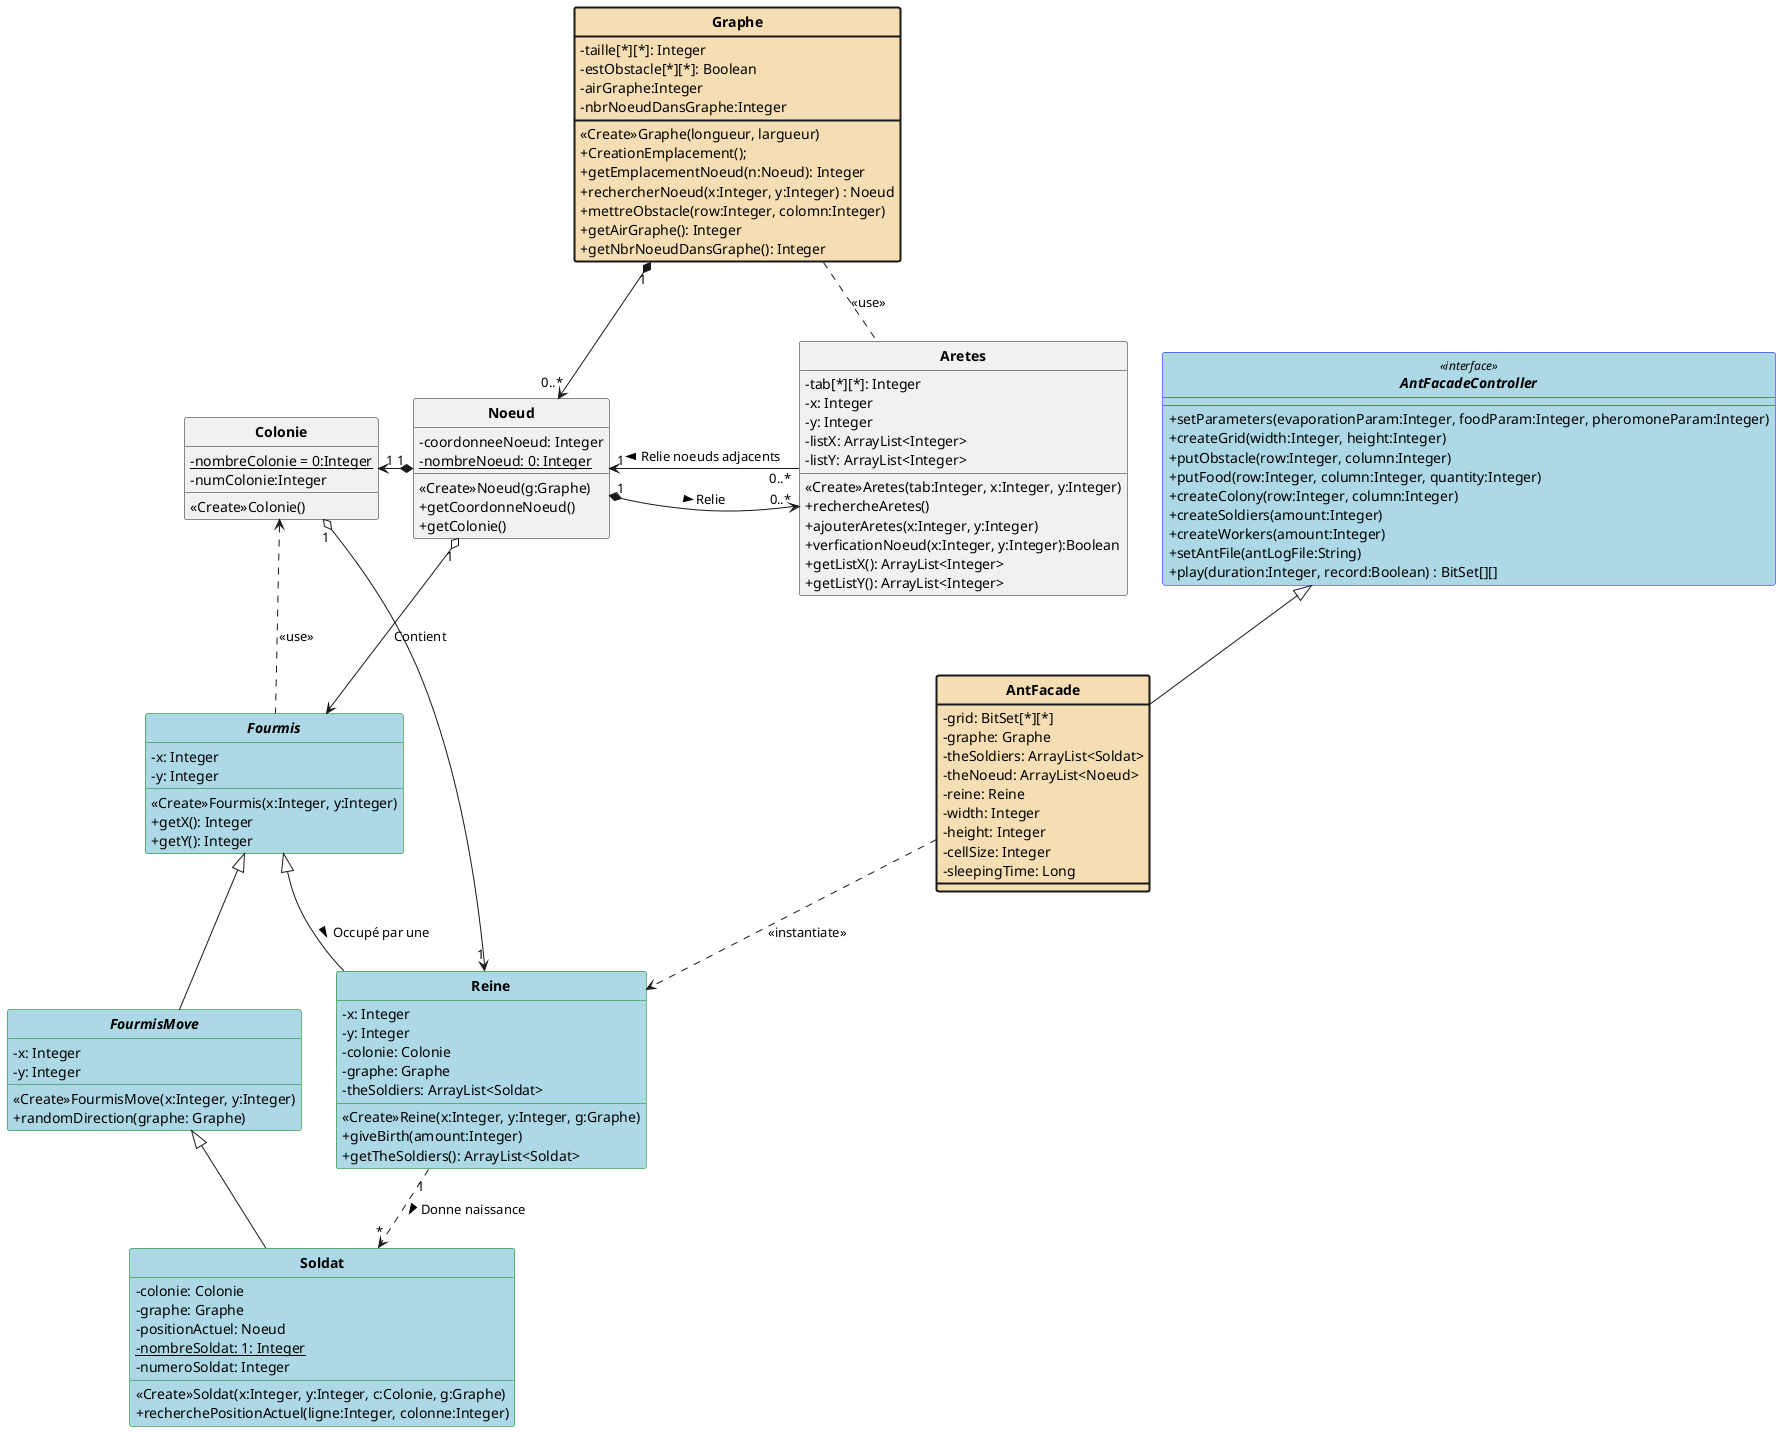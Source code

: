 @startuml
'https://plantuml.com/class-diagram

skinparam style strictuml
skinparam classAttributeIconSize 0
skinparam classFontStyle Bold
hide enum methods


interface AntFacadeController <<interface>> #lightblue;line:blue {
    +setParameters(evaporationParam:Integer, foodParam:Integer, pheromoneParam:Integer)
    +createGrid(width:Integer, height:Integer)
    +putObstacle(row:Integer, column:Integer)
    +putFood(row:Integer, column:Integer, quantity:Integer)
    +createColony(row:Integer, column:Integer)
    +createSoldiers(amount:Integer)
    +createWorkers(amount:Integer)
    +setAntFile(antLogFile:String)
    +play(duration:Integer, record:Boolean) : BitSet[][]
}

class Graphe #back:Wheat;line.bold {
    -taille[*][*]: Integer
    -estObstacle[*][*]: Boolean
    -airGraphe:Integer
    -nbrNoeudDansGraphe:Integer

    <<Create>>Graphe(longueur, largueur)
    +CreationEmplacement();
    +getEmplacementNoeud(n:Noeud): Integer
    +rechercherNoeud(x:Integer, y:Integer) : Noeud
    +mettreObstacle(row:Integer, colomn:Integer)
    +getAirGraphe(): Integer
    +getNbrNoeudDansGraphe(): Integer
}

class Colonie {
    -{static} nombreColonie = 0:Integer
    -numColonie:Integer
    <<Create>>Colonie()
}

class Noeud{
    -coordonneeNoeud: Integer
    -{static} nombreNoeud: 0: Integer

    <<Create>>Noeud(g:Graphe)
    +getCoordonneNoeud()
    +getColonie()
}

class AntFacade #back:Wheat;line.bold {
    -grid: BitSet[*][*]
    -graphe: Graphe
    -theSoldiers: ArrayList<Soldat>
    -theNoeud: ArrayList<Noeud>
    -reine: Reine
    -width: Integer
    -height: Integer
    -cellSize: Integer
    -sleepingTime: Long
}

class Aretes {
    -tab[*][*]: Integer
    -x: Integer
    -y: Integer
    -listX: ArrayList<Integer>
    -listY: ArrayList<Integer>

    <<Create>>Aretes(tab:Integer, x:Integer, y:Integer)
    +rechercheAretes()
    +ajouterAretes(x:Integer, y:Integer)
    +verficationNoeud(x:Integer, y:Integer):Boolean
    +getListX(): ArrayList<Integer>
    +getListY(): ArrayList<Integer>
}

abstract class Fourmis #lightblue;line:green {
    -x: Integer
    -y: Integer

    <<Create>>Fourmis(x:Integer, y:Integer)
    +getX(): Integer
    +getY(): Integer
}

class Reine #lightblue;line:green {
    -x: Integer
    -y: Integer
    -colonie: Colonie
    -graphe: Graphe
    -theSoldiers: ArrayList<Soldat>

    <<Create>>Reine(x:Integer, y:Integer, g:Graphe)
    +giveBirth(amount:Integer)
    +getTheSoldiers(): ArrayList<Soldat>
}

abstract class FourmisMove #lightblue;line:green {
    -x: Integer
    -y: Integer

    <<Create>>FourmisMove(x:Integer, y:Integer)
    +randomDirection(graphe: Graphe)
}

class Soldat #lightblue;line:green {
    -colonie: Colonie
    -graphe: Graphe
    -positionActuel: Noeud
    -{static} nombreSoldat: 1: Integer
    -numeroSoldat: Integer

    <<Create>>Soldat(x:Integer, y:Integer, c:Colonie, g:Graphe)
    +recherchePositionActuel(ligne:Integer, colonne:Integer)
}

AntFacadeController <|-- AntFacade
AntFacade ..> Reine : <<instantiate>>

Graphe "1" *--> "0..*" Noeud

Noeud "\n1" *-> "0..*" Aretes : \n Relie  >
Aretes "0..*" -> "1" Noeud : Relie noeuds adjacents >

Graphe .. Aretes : <<use>>
Noeud "1" *-left> "1" Colonie
Colonie <.. Fourmis : <<use>>
Reine "1" <-lefto "1" Colonie
Noeud "1" o--> Fourmis : Contient
Fourmis <|-- Reine : Occupé par une >
Fourmis <|-- FourmisMove
FourmisMove <|-- Soldat
Reine "1" ..> "*" Soldat : Donne naissance >

@enduml